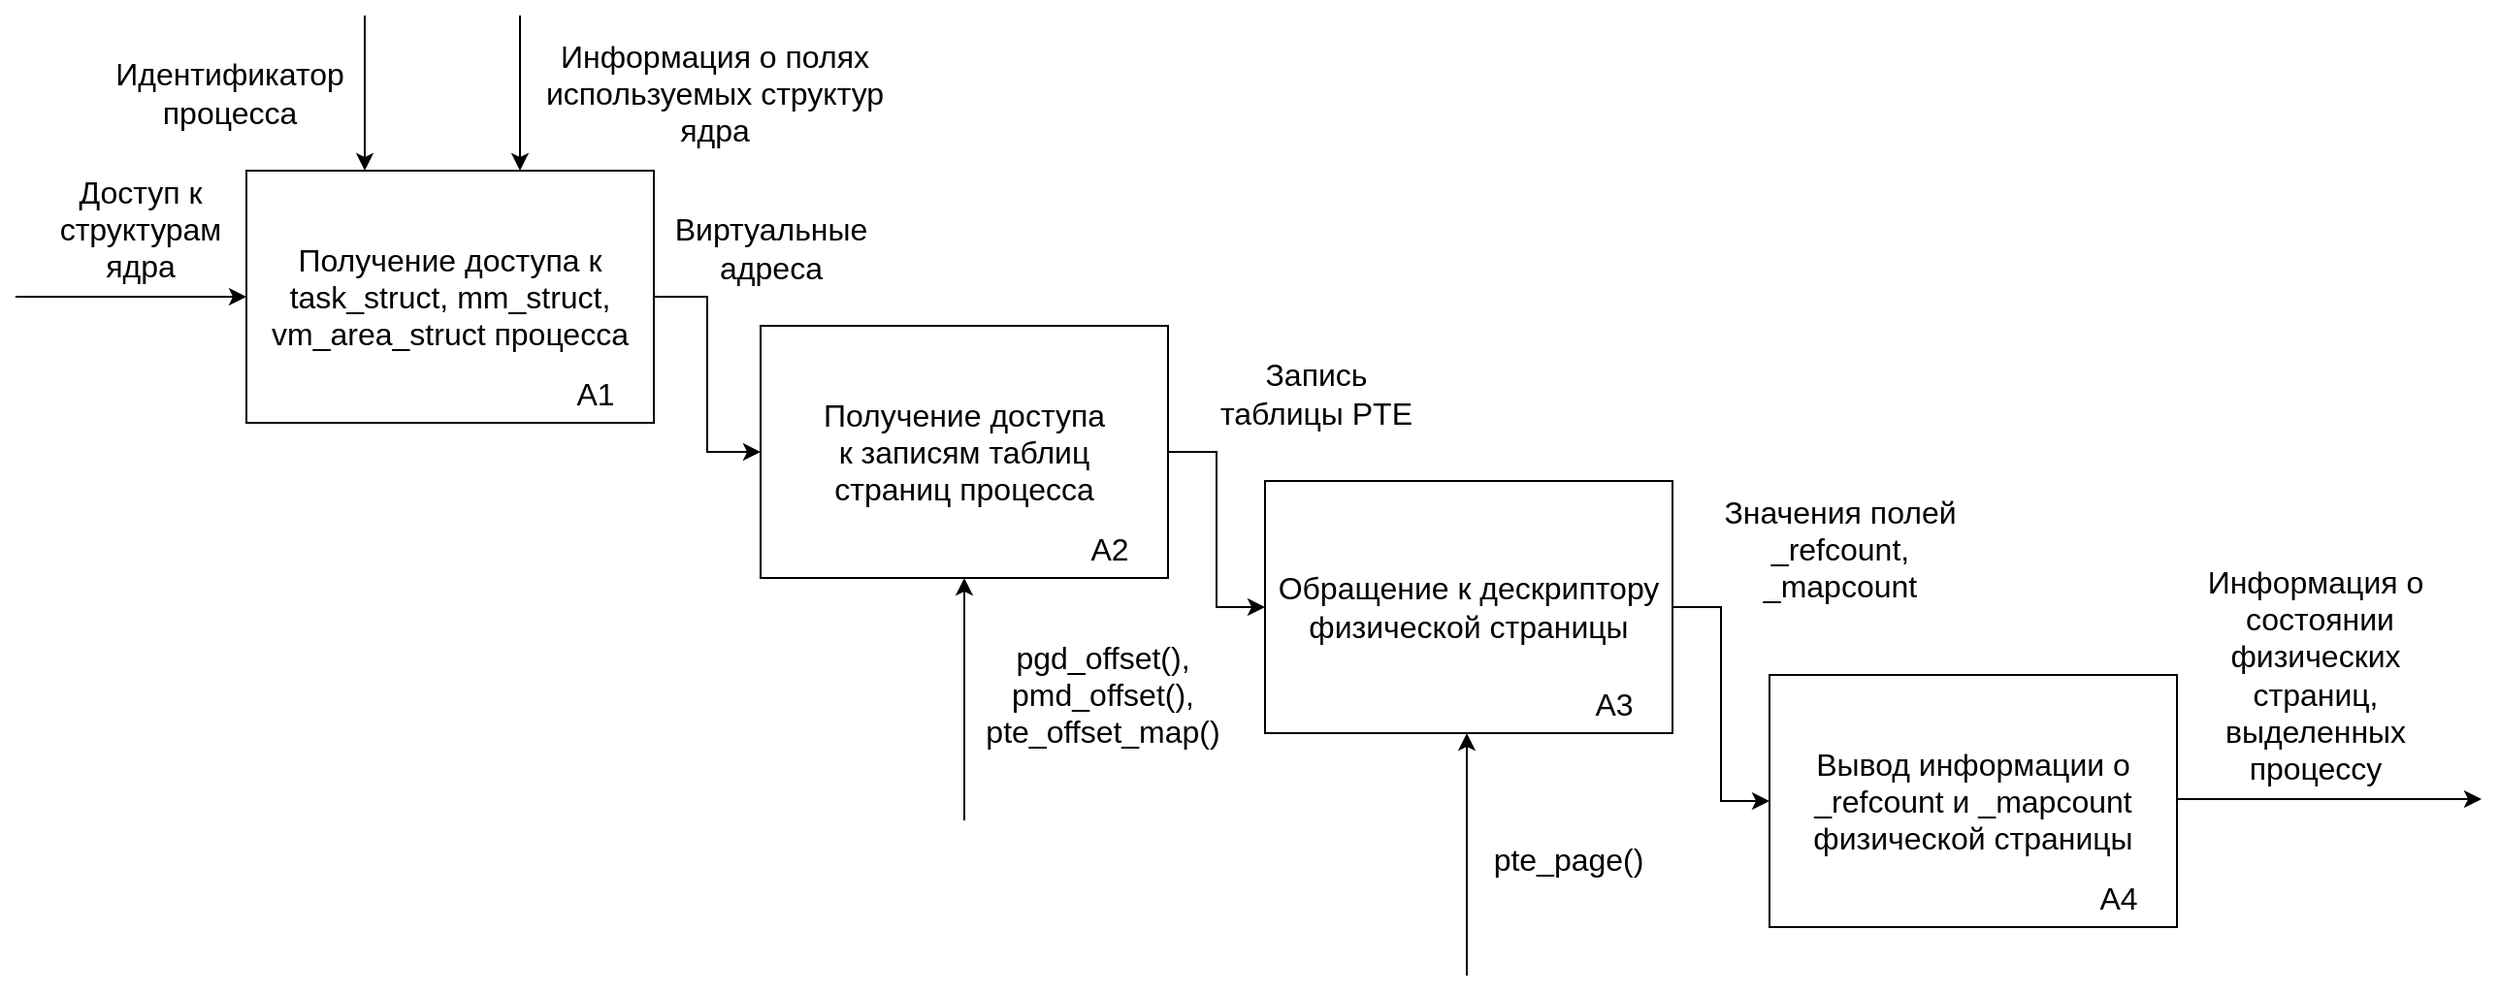 <mxfile version="20.8.20" type="device"><diagram name="Страница 1" id="io4DR72QRruoP2Kc9bsH"><mxGraphModel dx="1304" dy="788" grid="1" gridSize="10" guides="1" tooltips="1" connect="1" arrows="1" fold="1" page="1" pageScale="1" pageWidth="1300" pageHeight="530" math="0" shadow="0"><root><mxCell id="0"/><mxCell id="1" parent="0"/><mxCell id="RsIbQtDHpbqGyqAtJGii-1" style="edgeStyle=orthogonalEdgeStyle;rounded=0;orthogonalLoop=1;jettySize=auto;html=1;exitX=1;exitY=0.5;exitDx=0;exitDy=0;fontFamily=Helvetica;fontSize=16;" parent="1" edge="1"><mxGeometry relative="1" as="geometry"><mxPoint x="1286" y="422" as="targetPoint"/><mxPoint x="1129" y="422.0" as="sourcePoint"/></mxGeometry></mxCell><mxCell id="RsIbQtDHpbqGyqAtJGii-6" value="Информация о&lt;br&gt;&amp;nbsp;состоянии &lt;br&gt;физических &lt;br&gt;страниц, &lt;br style=&quot;font-size: 16px;&quot;&gt;выделенных &lt;br&gt;процессу" style="text;html=1;align=center;verticalAlign=middle;resizable=0;points=[];autosize=1;strokeColor=none;fillColor=none;fontSize=16;fontFamily=Helvetica;" parent="1" vertex="1"><mxGeometry x="1135" y="293" width="130" height="130" as="geometry"/></mxCell><mxCell id="RsIbQtDHpbqGyqAtJGii-7" value="Доступ к &lt;br style=&quot;font-size: 16px;&quot;&gt;структурам &lt;br&gt;ядра" style="text;html=1;align=center;verticalAlign=middle;resizable=0;points=[];autosize=1;strokeColor=none;fillColor=none;fontSize=16;fontFamily=Helvetica;" parent="1" vertex="1"><mxGeometry x="24" y="93" width="110" height="70" as="geometry"/></mxCell><mxCell id="RsIbQtDHpbqGyqAtJGii-8" value="Информация о полях &lt;br style=&quot;font-size: 16px;&quot;&gt;используемых структур&lt;br style=&quot;font-size: 16px;&quot;&gt;ядра" style="text;html=1;align=center;verticalAlign=middle;resizable=0;points=[];autosize=1;strokeColor=none;fillColor=none;fontSize=16;fontFamily=Helvetica;" parent="1" vertex="1"><mxGeometry x="275" y="23" width="200" height="70" as="geometry"/></mxCell><mxCell id="RsIbQtDHpbqGyqAtJGii-9" value="Идентификатор&lt;br style=&quot;font-size: 16px;&quot;&gt;процесса" style="text;html=1;align=center;verticalAlign=middle;resizable=0;points=[];autosize=1;strokeColor=none;fillColor=none;fontSize=16;fontFamily=Helvetica;" parent="1" vertex="1"><mxGeometry x="55" y="33" width="140" height="50" as="geometry"/></mxCell><mxCell id="RsIbQtDHpbqGyqAtJGii-13" value="&lt;span style=&quot;font-size: 16px;&quot;&gt;Вывод информации о &lt;br style=&quot;font-size: 16px;&quot;&gt;_refcount и _mapcount физической страницы&lt;/span&gt;" style="rounded=0;whiteSpace=wrap;html=1;fontSize=16;" parent="1" vertex="1"><mxGeometry x="919" y="358" width="210" height="130" as="geometry"/></mxCell><mxCell id="RsIbQtDHpbqGyqAtJGii-20" style="edgeStyle=orthogonalEdgeStyle;rounded=0;orthogonalLoop=1;jettySize=auto;html=1;exitX=1;exitY=0.5;exitDx=0;exitDy=0;entryX=0;entryY=0.5;entryDx=0;entryDy=0;fontSize=16;" parent="1" source="RsIbQtDHpbqGyqAtJGii-14" target="RsIbQtDHpbqGyqAtJGii-16" edge="1"><mxGeometry relative="1" as="geometry"/></mxCell><mxCell id="RsIbQtDHpbqGyqAtJGii-32" style="edgeStyle=orthogonalEdgeStyle;rounded=0;orthogonalLoop=1;jettySize=auto;html=1;exitX=0;exitY=0.5;exitDx=0;exitDy=0;fontSize=16;startArrow=classic;startFill=1;endArrow=none;endFill=0;" parent="1" source="RsIbQtDHpbqGyqAtJGii-14" edge="1"><mxGeometry relative="1" as="geometry"><mxPoint x="15" y="163" as="targetPoint"/></mxGeometry></mxCell><mxCell id="RsIbQtDHpbqGyqAtJGii-14" value="&lt;span style=&quot;font-size: 16px;&quot;&gt;Получение доступа к task_struct, mm_struct, vm_area_struct процесса&lt;/span&gt;" style="rounded=0;whiteSpace=wrap;html=1;fontSize=16;" parent="1" vertex="1"><mxGeometry x="134" y="98" width="210" height="130" as="geometry"/></mxCell><mxCell id="RsIbQtDHpbqGyqAtJGii-24" style="edgeStyle=orthogonalEdgeStyle;rounded=0;orthogonalLoop=1;jettySize=auto;html=1;exitX=1;exitY=0.5;exitDx=0;exitDy=0;entryX=0;entryY=0.5;entryDx=0;entryDy=0;fontSize=16;" parent="1" source="RsIbQtDHpbqGyqAtJGii-15" target="RsIbQtDHpbqGyqAtJGii-13" edge="1"><mxGeometry relative="1" as="geometry"/></mxCell><mxCell id="RsIbQtDHpbqGyqAtJGii-15" value="Обращение к дескриптору физической страницы" style="rounded=0;whiteSpace=wrap;html=1;fontSize=16;" parent="1" vertex="1"><mxGeometry x="659" y="258" width="210" height="130" as="geometry"/></mxCell><mxCell id="RsIbQtDHpbqGyqAtJGii-22" style="edgeStyle=orthogonalEdgeStyle;rounded=0;orthogonalLoop=1;jettySize=auto;html=1;exitX=1;exitY=0.5;exitDx=0;exitDy=0;entryX=0;entryY=0.5;entryDx=0;entryDy=0;fontSize=16;" parent="1" source="RsIbQtDHpbqGyqAtJGii-16" target="RsIbQtDHpbqGyqAtJGii-15" edge="1"><mxGeometry relative="1" as="geometry"/></mxCell><mxCell id="RsIbQtDHpbqGyqAtJGii-16" value="&lt;span style=&quot;font-size: 16px;&quot;&gt;Получение доступа&lt;br style=&quot;font-size: 16px;&quot;&gt;к записям таблиц &lt;br&gt;страниц процесса&lt;/span&gt;" style="rounded=0;whiteSpace=wrap;html=1;fontSize=16;" parent="1" vertex="1"><mxGeometry x="399" y="178" width="210" height="130" as="geometry"/></mxCell><mxCell id="RsIbQtDHpbqGyqAtJGii-18" value="&lt;font face=&quot;Helvetica&quot; style=&quot;font-size: 16px;&quot;&gt;А1&lt;/font&gt;" style="text;html=1;strokeColor=none;fillColor=none;align=center;verticalAlign=middle;whiteSpace=wrap;rounded=0;fontSize=16;fontFamily=Times New Roman;" parent="1" vertex="1"><mxGeometry x="284" y="198" width="60" height="30" as="geometry"/></mxCell><mxCell id="RsIbQtDHpbqGyqAtJGii-21" value="&lt;font style=&quot;font-size: 16px;&quot;&gt;Виртуальные&lt;br style=&quot;font-size: 16px;&quot;&gt;адреса&lt;/font&gt;" style="text;html=1;align=center;verticalAlign=middle;resizable=0;points=[];autosize=1;strokeColor=none;fillColor=none;fontSize=16;" parent="1" vertex="1"><mxGeometry x="344" y="113" width="120" height="50" as="geometry"/></mxCell><mxCell id="RsIbQtDHpbqGyqAtJGii-23" value="&lt;span style=&quot;font-size: 16px;&quot;&gt;Запись &lt;br style=&quot;font-size: 16px;&quot;&gt;таблицы PTE&lt;/span&gt;" style="text;html=1;align=center;verticalAlign=middle;resizable=0;points=[];autosize=1;strokeColor=none;fillColor=none;fontSize=16;" parent="1" vertex="1"><mxGeometry x="625" y="188" width="120" height="50" as="geometry"/></mxCell><mxCell id="RsIbQtDHpbqGyqAtJGii-25" value="&lt;font style=&quot;font-size: 16px;&quot;&gt;Значения полей&lt;/font&gt;&lt;br style=&quot;font-size: 16px;&quot;&gt;&lt;span style=&quot;font-size: 16px;&quot;&gt;_refcount, &lt;br style=&quot;font-size: 16px;&quot;&gt;_mapcount&lt;/span&gt;&lt;span style=&quot;font-size: 16px;&quot;&gt;&lt;br style=&quot;font-size: 16px;&quot;&gt;&lt;/span&gt;" style="text;html=1;align=center;verticalAlign=middle;resizable=0;points=[];autosize=1;strokeColor=none;fillColor=none;fontSize=16;" parent="1" vertex="1"><mxGeometry x="885" y="258" width="140" height="70" as="geometry"/></mxCell><mxCell id="RsIbQtDHpbqGyqAtJGii-27" value="&lt;font style=&quot;font-size: 16px;&quot;&gt;pgd_offset(),&lt;br style=&quot;font-size: 16px;&quot;&gt;pmd_offset(),&lt;br style=&quot;font-size: 16px;&quot;&gt;pte_offset_map()&lt;/font&gt;" style="text;html=1;align=center;verticalAlign=middle;resizable=0;points=[];autosize=1;strokeColor=none;fillColor=none;fontSize=16;" parent="1" vertex="1"><mxGeometry x="505" y="333" width="140" height="70" as="geometry"/></mxCell><mxCell id="RsIbQtDHpbqGyqAtJGii-29" style="edgeStyle=orthogonalEdgeStyle;rounded=0;orthogonalLoop=1;jettySize=auto;html=1;exitX=0.5;exitY=1;exitDx=0;exitDy=0;fontSize=16;startArrow=classic;startFill=1;endArrow=none;endFill=0;" parent="1" edge="1"><mxGeometry relative="1" as="geometry"><mxPoint x="763" y="513" as="targetPoint"/><mxPoint x="763" y="388" as="sourcePoint"/></mxGeometry></mxCell><mxCell id="RsIbQtDHpbqGyqAtJGii-30" value="&lt;font style=&quot;font-size: 16px;&quot;&gt;pte_page()&lt;/font&gt;" style="text;html=1;align=center;verticalAlign=middle;resizable=0;points=[];autosize=1;strokeColor=none;fillColor=none;fontSize=16;" parent="1" vertex="1"><mxGeometry x="765" y="438" width="100" height="30" as="geometry"/></mxCell><mxCell id="RsIbQtDHpbqGyqAtJGii-33" value="&lt;font face=&quot;Helvetica&quot; style=&quot;font-size: 16px;&quot;&gt;А2&lt;/font&gt;" style="text;html=1;strokeColor=none;fillColor=none;align=center;verticalAlign=middle;whiteSpace=wrap;rounded=0;fontSize=16;fontFamily=Times New Roman;" parent="1" vertex="1"><mxGeometry x="549" y="278" width="60" height="30" as="geometry"/></mxCell><mxCell id="RsIbQtDHpbqGyqAtJGii-34" value="&lt;font face=&quot;Helvetica&quot; style=&quot;font-size: 16px;&quot;&gt;А3&lt;/font&gt;" style="text;html=1;strokeColor=none;fillColor=none;align=center;verticalAlign=middle;whiteSpace=wrap;rounded=0;fontSize=16;fontFamily=Times New Roman;" parent="1" vertex="1"><mxGeometry x="809" y="358" width="60" height="30" as="geometry"/></mxCell><mxCell id="RsIbQtDHpbqGyqAtJGii-35" value="&lt;font face=&quot;Helvetica&quot; style=&quot;font-size: 16px;&quot;&gt;А4&lt;/font&gt;" style="text;html=1;strokeColor=none;fillColor=none;align=center;verticalAlign=middle;whiteSpace=wrap;rounded=0;fontSize=16;fontFamily=Times New Roman;" parent="1" vertex="1"><mxGeometry x="1069" y="458" width="60" height="30" as="geometry"/></mxCell><mxCell id="3dLIUWr4LGdUMNvoky3h-2" value="" style="endArrow=classic;html=1;rounded=0;fontFamily=Helvetica;fontSize=16;" edge="1" parent="1"><mxGeometry width="50" height="50" relative="1" as="geometry"><mxPoint x="195" y="18" as="sourcePoint"/><mxPoint x="195" y="98" as="targetPoint"/></mxGeometry></mxCell><mxCell id="3dLIUWr4LGdUMNvoky3h-3" value="" style="endArrow=classic;html=1;rounded=0;fontFamily=Helvetica;fontSize=16;" edge="1" parent="1"><mxGeometry width="50" height="50" relative="1" as="geometry"><mxPoint x="275" y="18" as="sourcePoint"/><mxPoint x="275" y="98" as="targetPoint"/></mxGeometry></mxCell><mxCell id="3dLIUWr4LGdUMNvoky3h-4" style="edgeStyle=orthogonalEdgeStyle;rounded=0;orthogonalLoop=1;jettySize=auto;html=1;exitX=0.5;exitY=1;exitDx=0;exitDy=0;fontSize=16;startArrow=classic;startFill=1;endArrow=none;endFill=0;" edge="1" parent="1" source="RsIbQtDHpbqGyqAtJGii-16"><mxGeometry relative="1" as="geometry"><mxPoint x="504" y="433" as="targetPoint"/><mxPoint x="425" y="348" as="sourcePoint"/></mxGeometry></mxCell></root></mxGraphModel></diagram></mxfile>